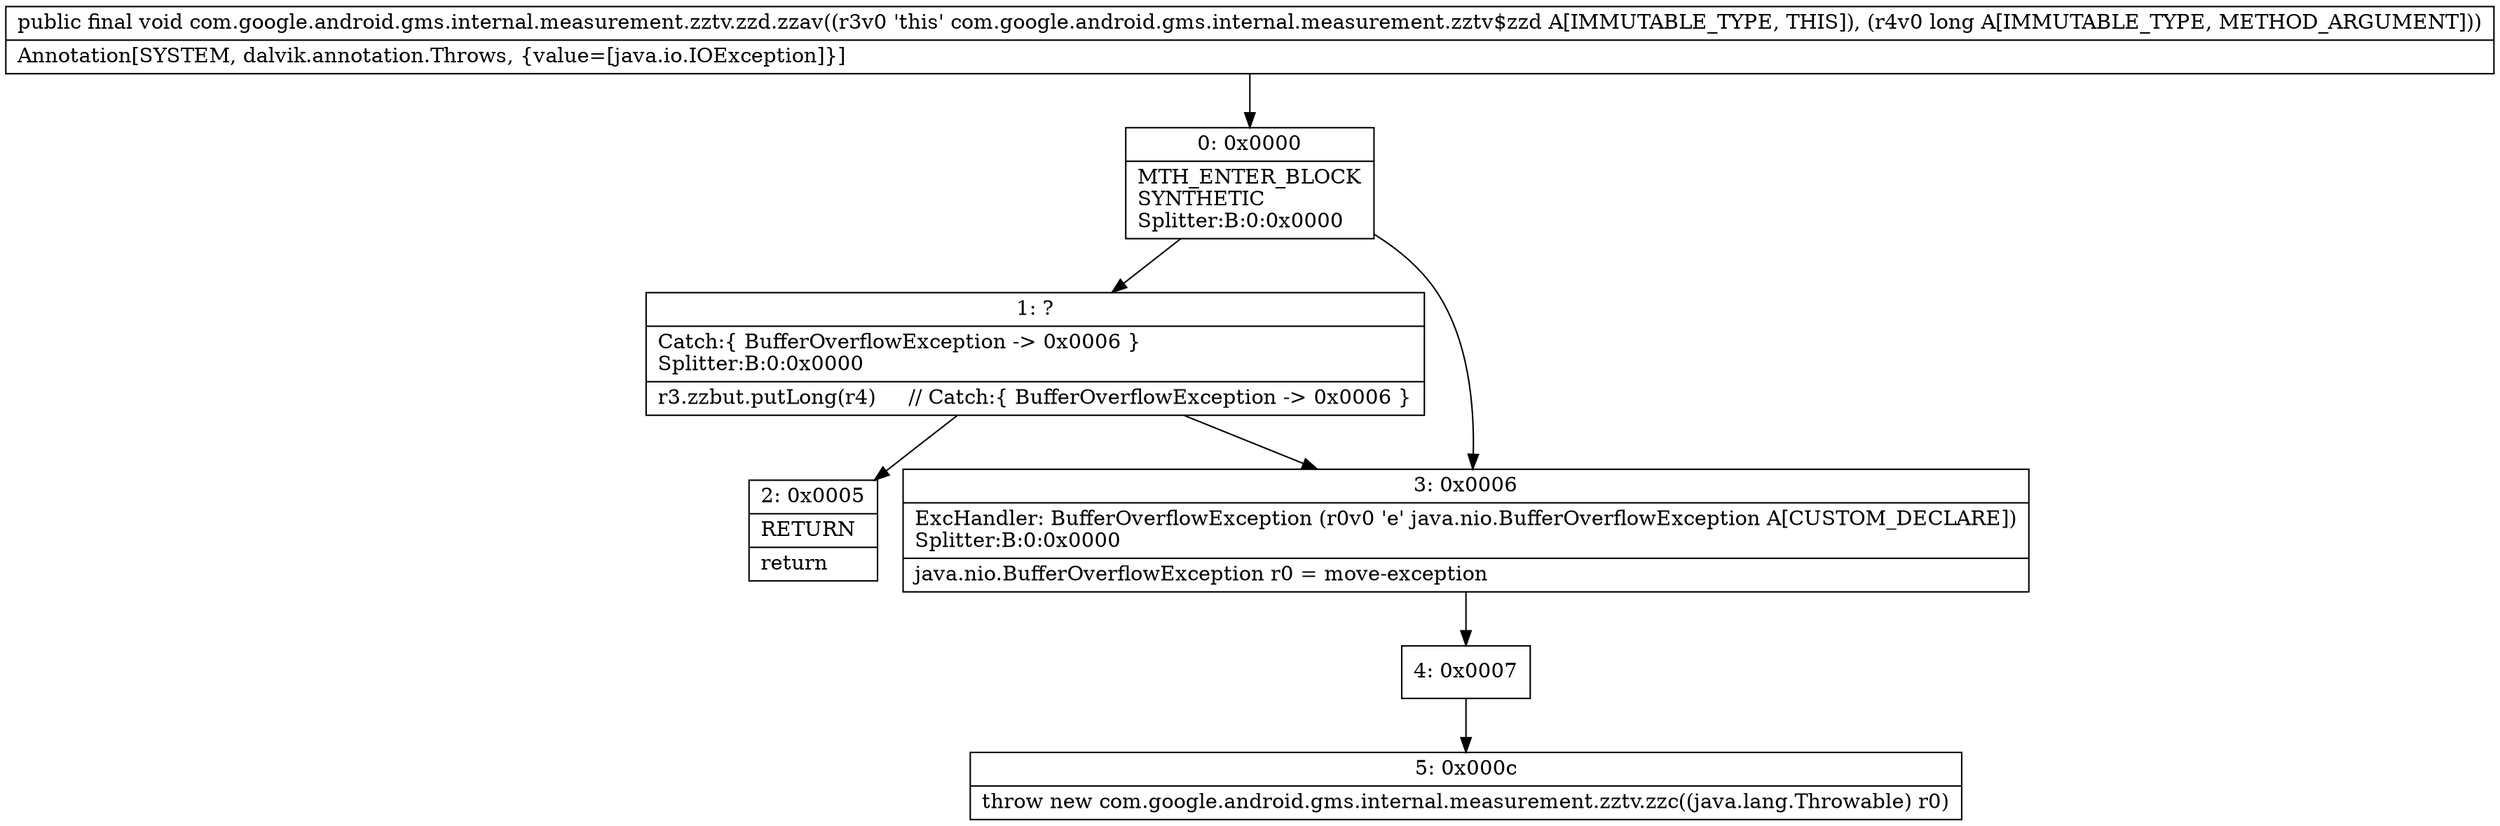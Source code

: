 digraph "CFG forcom.google.android.gms.internal.measurement.zztv.zzd.zzav(J)V" {
Node_0 [shape=record,label="{0\:\ 0x0000|MTH_ENTER_BLOCK\lSYNTHETIC\lSplitter:B:0:0x0000\l}"];
Node_1 [shape=record,label="{1\:\ ?|Catch:\{ BufferOverflowException \-\> 0x0006 \}\lSplitter:B:0:0x0000\l|r3.zzbut.putLong(r4)     \/\/ Catch:\{ BufferOverflowException \-\> 0x0006 \}\l}"];
Node_2 [shape=record,label="{2\:\ 0x0005|RETURN\l|return\l}"];
Node_3 [shape=record,label="{3\:\ 0x0006|ExcHandler: BufferOverflowException (r0v0 'e' java.nio.BufferOverflowException A[CUSTOM_DECLARE])\lSplitter:B:0:0x0000\l|java.nio.BufferOverflowException r0 = move\-exception\l}"];
Node_4 [shape=record,label="{4\:\ 0x0007}"];
Node_5 [shape=record,label="{5\:\ 0x000c|throw new com.google.android.gms.internal.measurement.zztv.zzc((java.lang.Throwable) r0)\l}"];
MethodNode[shape=record,label="{public final void com.google.android.gms.internal.measurement.zztv.zzd.zzav((r3v0 'this' com.google.android.gms.internal.measurement.zztv$zzd A[IMMUTABLE_TYPE, THIS]), (r4v0 long A[IMMUTABLE_TYPE, METHOD_ARGUMENT]))  | Annotation[SYSTEM, dalvik.annotation.Throws, \{value=[java.io.IOException]\}]\l}"];
MethodNode -> Node_0;
Node_0 -> Node_1;
Node_0 -> Node_3;
Node_1 -> Node_2;
Node_1 -> Node_3;
Node_3 -> Node_4;
Node_4 -> Node_5;
}

